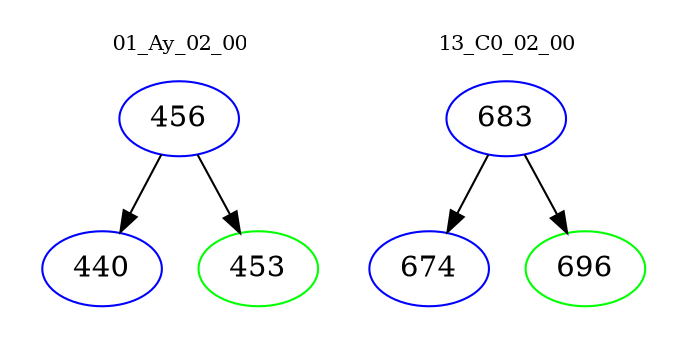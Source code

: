 digraph{
subgraph cluster_0 {
color = white
label = "01_Ay_02_00";
fontsize=10;
T0_456 [label="456", color="blue"]
T0_456 -> T0_440 [color="black"]
T0_440 [label="440", color="blue"]
T0_456 -> T0_453 [color="black"]
T0_453 [label="453", color="green"]
}
subgraph cluster_1 {
color = white
label = "13_C0_02_00";
fontsize=10;
T1_683 [label="683", color="blue"]
T1_683 -> T1_674 [color="black"]
T1_674 [label="674", color="blue"]
T1_683 -> T1_696 [color="black"]
T1_696 [label="696", color="green"]
}
}
